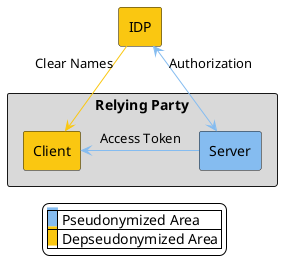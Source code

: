 @startuml
skinparam backgroundColor white

rectangle IDP #FAC711

rectangle RelyingParty as "Relying Party" #D9D9D9 {
  rectangle Client #FAC711
  rectangle Server #85BCF0
}

IDP "Authorization" <-[#85BCF0]down-> Server
IDP "Clear Names" -[#FAC711]left-> Client
Client <-[#85BCF0]right- Server : Access Token

 legend
 |<back:#85BCF0>   </back>| Pseudonymized Area |
 |<back:#FAC711>   </back>| Depseudonymized Area |
 endlegend

@enduml
